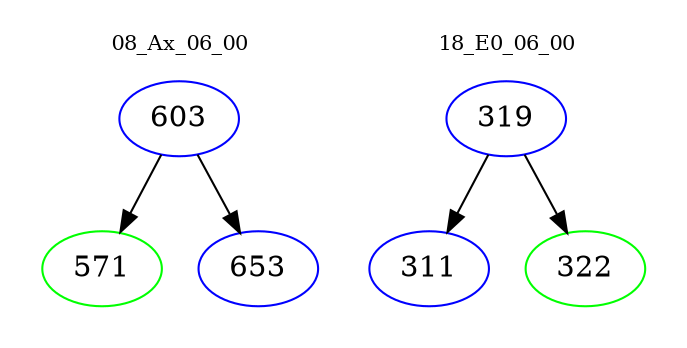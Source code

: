 digraph{
subgraph cluster_0 {
color = white
label = "08_Ax_06_00";
fontsize=10;
T0_603 [label="603", color="blue"]
T0_603 -> T0_571 [color="black"]
T0_571 [label="571", color="green"]
T0_603 -> T0_653 [color="black"]
T0_653 [label="653", color="blue"]
}
subgraph cluster_1 {
color = white
label = "18_E0_06_00";
fontsize=10;
T1_319 [label="319", color="blue"]
T1_319 -> T1_311 [color="black"]
T1_311 [label="311", color="blue"]
T1_319 -> T1_322 [color="black"]
T1_322 [label="322", color="green"]
}
}
